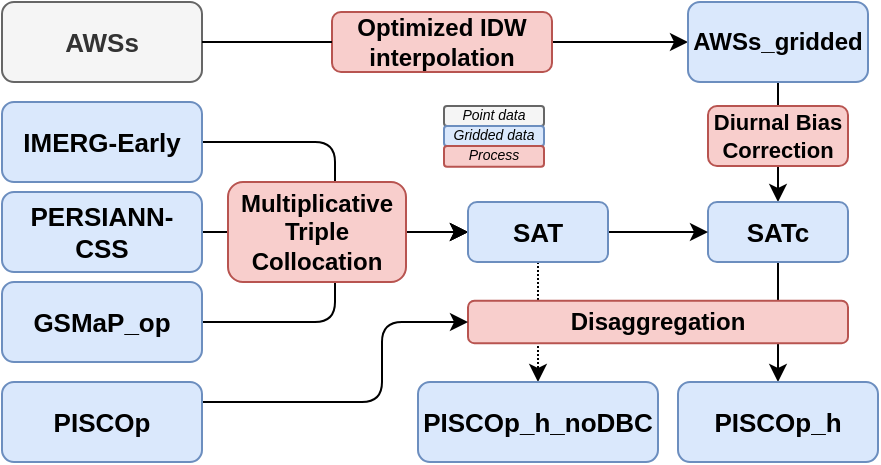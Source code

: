 <mxfile version="15.8.6" type="github">
  <diagram id="AUPCx3ZcEh8xyHO7lobR" name="Page-1">
    <mxGraphModel dx="550" dy="183" grid="1" gridSize="10" guides="1" tooltips="1" connect="1" arrows="1" fold="1" page="1" pageScale="1" pageWidth="127" pageHeight="100" math="0" shadow="0">
      <root>
        <mxCell id="0" />
        <mxCell id="1" parent="0" />
        <mxCell id="jQmMu3PM0PKKtOCnxIjw-53" style="edgeStyle=orthogonalEdgeStyle;rounded=0;orthogonalLoop=1;jettySize=auto;html=1;entryX=0.5;entryY=0;entryDx=0;entryDy=0;fontSize=10;" parent="1" source="jQmMu3PM0PKKtOCnxIjw-14" target="jQmMu3PM0PKKtOCnxIjw-12" edge="1">
          <mxGeometry relative="1" as="geometry" />
        </mxCell>
        <mxCell id="jQmMu3PM0PKKtOCnxIjw-52" style="edgeStyle=orthogonalEdgeStyle;rounded=0;orthogonalLoop=1;jettySize=auto;html=1;entryX=0.5;entryY=0;entryDx=0;entryDy=0;fontSize=10;dashed=1;dashPattern=1 1;" parent="1" source="jQmMu3PM0PKKtOCnxIjw-43" target="jQmMu3PM0PKKtOCnxIjw-51" edge="1">
          <mxGeometry relative="1" as="geometry" />
        </mxCell>
        <mxCell id="jQmMu3PM0PKKtOCnxIjw-47" style="edgeStyle=orthogonalEdgeStyle;rounded=1;orthogonalLoop=1;jettySize=auto;html=1;entryX=0;entryY=0.5;entryDx=0;entryDy=0;fontSize=10;" parent="1" source="mQk6gLys1sN5pBC-nITf-14" target="jQmMu3PM0PKKtOCnxIjw-43" edge="1">
          <mxGeometry relative="1" as="geometry" />
        </mxCell>
        <mxCell id="mQk6gLys1sN5pBC-nITf-14" value="IMERG-Early" style="rounded=1;whiteSpace=wrap;html=1;fillColor=#dae8fc;strokeColor=#6c8ebf;fontStyle=1;fontSize=13;" parent="1" vertex="1">
          <mxGeometry x="170" y="285" width="100" height="40" as="geometry" />
        </mxCell>
        <mxCell id="jQmMu3PM0PKKtOCnxIjw-49" style="edgeStyle=orthogonalEdgeStyle;rounded=0;orthogonalLoop=1;jettySize=auto;html=1;entryX=0;entryY=0.5;entryDx=0;entryDy=0;fontSize=10;" parent="1" source="mQk6gLys1sN5pBC-nITf-15" target="jQmMu3PM0PKKtOCnxIjw-43" edge="1">
          <mxGeometry relative="1" as="geometry" />
        </mxCell>
        <mxCell id="mQk6gLys1sN5pBC-nITf-15" value="PERSIANN-CSS" style="rounded=1;whiteSpace=wrap;html=1;fillColor=#dae8fc;strokeColor=#6c8ebf;fontStyle=1;fontSize=13;" parent="1" vertex="1">
          <mxGeometry x="170" y="330" width="100" height="40" as="geometry" />
        </mxCell>
        <mxCell id="jQmMu3PM0PKKtOCnxIjw-62" style="edgeStyle=orthogonalEdgeStyle;rounded=1;orthogonalLoop=1;jettySize=auto;html=1;entryX=0;entryY=0.5;entryDx=0;entryDy=0;fontSize=11;" parent="1" source="mQk6gLys1sN5pBC-nITf-16" target="jQmMu3PM0PKKtOCnxIjw-43" edge="1">
          <mxGeometry relative="1" as="geometry" />
        </mxCell>
        <mxCell id="mQk6gLys1sN5pBC-nITf-16" value="&lt;span&gt;GSMaP_op&lt;/span&gt;" style="rounded=1;whiteSpace=wrap;html=1;fillColor=#dae8fc;strokeColor=#6c8ebf;fontStyle=1;fontSize=13;" parent="1" vertex="1">
          <mxGeometry x="170" y="375" width="100" height="40" as="geometry" />
        </mxCell>
        <mxCell id="mQk6gLys1sN5pBC-nITf-51" style="edgeStyle=orthogonalEdgeStyle;rounded=0;orthogonalLoop=1;jettySize=auto;html=1;entryX=0;entryY=0.5;entryDx=0;entryDy=0;fontSize=11;startArrow=none;" parent="1" source="mQk6gLys1sN5pBC-nITf-30" target="mQk6gLys1sN5pBC-nITf-31" edge="1">
          <mxGeometry relative="1" as="geometry" />
        </mxCell>
        <mxCell id="mQk6gLys1sN5pBC-nITf-29" value="AWSs" style="rounded=1;whiteSpace=wrap;html=1;fillColor=#f5f5f5;fontColor=#333333;strokeColor=#666666;fontStyle=1;fontSize=13;" parent="1" vertex="1">
          <mxGeometry x="170" y="235" width="100" height="40" as="geometry" />
        </mxCell>
        <mxCell id="jQmMu3PM0PKKtOCnxIjw-29" style="edgeStyle=orthogonalEdgeStyle;rounded=0;orthogonalLoop=1;jettySize=auto;html=1;fontSize=10;" parent="1" source="mQk6gLys1sN5pBC-nITf-31" target="jQmMu3PM0PKKtOCnxIjw-14" edge="1">
          <mxGeometry relative="1" as="geometry" />
        </mxCell>
        <mxCell id="mQk6gLys1sN5pBC-nITf-31" value="AWSs_gridded" style="rounded=1;whiteSpace=wrap;html=1;fillColor=#dae8fc;strokeColor=#6c8ebf;fontStyle=1" parent="1" vertex="1">
          <mxGeometry x="513" y="235" width="90" height="40" as="geometry" />
        </mxCell>
        <mxCell id="mQk6gLys1sN5pBC-nITf-39" value="Disaggregation" style="text;html=1;align=center;verticalAlign=middle;whiteSpace=wrap;rounded=1;fillColor=#f8cecc;strokeColor=#b85450;fontStyle=1;fontSize=12;" parent="1" vertex="1">
          <mxGeometry x="403" y="384.38" width="190" height="21.25" as="geometry" />
        </mxCell>
        <mxCell id="mQk6gLys1sN5pBC-nITf-30" value="Optimized IDW&lt;br style=&quot;font-size: 12px;&quot;&gt;interpolation" style="text;html=1;align=center;verticalAlign=middle;whiteSpace=wrap;rounded=1;fillColor=#f8cecc;strokeColor=#b85450;fontStyle=1;fontSize=12;" parent="1" vertex="1">
          <mxGeometry x="335" y="240" width="110" height="30" as="geometry" />
        </mxCell>
        <mxCell id="jQmMu3PM0PKKtOCnxIjw-8" value="" style="edgeStyle=orthogonalEdgeStyle;rounded=0;orthogonalLoop=1;jettySize=auto;html=1;entryX=0;entryY=0.5;entryDx=0;entryDy=0;fontSize=11;endArrow=none;" parent="1" source="mQk6gLys1sN5pBC-nITf-29" target="mQk6gLys1sN5pBC-nITf-30" edge="1">
          <mxGeometry relative="1" as="geometry">
            <mxPoint x="270" y="255" as="sourcePoint" />
            <mxPoint x="490" y="255" as="targetPoint" />
          </mxGeometry>
        </mxCell>
        <mxCell id="jQmMu3PM0PKKtOCnxIjw-12" value="&lt;font style=&quot;font-size: 13px;&quot;&gt;PISCOp_h&lt;/font&gt;" style="rounded=1;whiteSpace=wrap;html=1;fillColor=#dae8fc;strokeColor=#6c8ebf;fontStyle=1;fontSize=13;" parent="1" vertex="1">
          <mxGeometry x="508" y="425" width="100" height="40" as="geometry" />
        </mxCell>
        <mxCell id="jQmMu3PM0PKKtOCnxIjw-39" style="edgeStyle=orthogonalEdgeStyle;rounded=1;orthogonalLoop=1;jettySize=auto;html=1;entryX=0;entryY=0.5;entryDx=0;entryDy=0;fontSize=10;" parent="1" source="jQmMu3PM0PKKtOCnxIjw-13" target="mQk6gLys1sN5pBC-nITf-39" edge="1">
          <mxGeometry relative="1" as="geometry">
            <Array as="points">
              <mxPoint x="360" y="435" />
              <mxPoint x="360" y="395" />
            </Array>
          </mxGeometry>
        </mxCell>
        <mxCell id="jQmMu3PM0PKKtOCnxIjw-13" value="PISCOp" style="rounded=1;whiteSpace=wrap;html=1;fillColor=#dae8fc;strokeColor=#6c8ebf;fontStyle=1;fontSize=13;" parent="1" vertex="1">
          <mxGeometry x="170" y="425" width="100" height="40" as="geometry" />
        </mxCell>
        <mxCell id="jQmMu3PM0PKKtOCnxIjw-14" value="SATc" style="rounded=1;whiteSpace=wrap;html=1;fillColor=#dae8fc;strokeColor=#6c8ebf;fontStyle=1;fontSize=13;" parent="1" vertex="1">
          <mxGeometry x="523" y="335" width="70" height="30" as="geometry" />
        </mxCell>
        <mxCell id="mQk6gLys1sN5pBC-nITf-37" value="Diurnal Bias Correction" style="text;html=1;align=center;verticalAlign=middle;whiteSpace=wrap;rounded=1;fillColor=#f8cecc;strokeColor=#b85450;fontStyle=1;fontSize=11;" parent="1" vertex="1">
          <mxGeometry x="523" y="287" width="70" height="30" as="geometry" />
        </mxCell>
        <mxCell id="jQmMu3PM0PKKtOCnxIjw-63" style="edgeStyle=orthogonalEdgeStyle;rounded=1;orthogonalLoop=1;jettySize=auto;html=1;entryX=0;entryY=0.5;entryDx=0;entryDy=0;fontSize=11;" parent="1" source="jQmMu3PM0PKKtOCnxIjw-43" target="jQmMu3PM0PKKtOCnxIjw-14" edge="1">
          <mxGeometry relative="1" as="geometry" />
        </mxCell>
        <mxCell id="jQmMu3PM0PKKtOCnxIjw-43" value="SAT" style="rounded=1;whiteSpace=wrap;html=1;fillColor=#dae8fc;strokeColor=#6c8ebf;fontStyle=1;fontSize=13;" parent="1" vertex="1">
          <mxGeometry x="403" y="335" width="70" height="30" as="geometry" />
        </mxCell>
        <mxCell id="jQmMu3PM0PKKtOCnxIjw-51" value="PISCOp_h_noDBC" style="rounded=1;whiteSpace=wrap;html=1;fillColor=#dae8fc;strokeColor=#6c8ebf;fontStyle=1;fontSize=13;" parent="1" vertex="1">
          <mxGeometry x="378" y="425" width="120" height="40" as="geometry" />
        </mxCell>
        <mxCell id="mQk6gLys1sN5pBC-nITf-21" value="Multiplicative Triple&lt;br&gt;Collocation" style="text;html=1;align=center;verticalAlign=middle;whiteSpace=wrap;rounded=1;fillColor=#f8cecc;strokeColor=#b85450;fontStyle=1;fontSize=12;" parent="1" vertex="1">
          <mxGeometry x="283" y="325" width="89" height="50" as="geometry" />
        </mxCell>
        <mxCell id="jQmMu3PM0PKKtOCnxIjw-59" value="" style="group;fontSize=7;" parent="1" vertex="1" connectable="0">
          <mxGeometry x="391" y="287" width="100" height="30.41" as="geometry" />
        </mxCell>
        <mxCell id="mQk6gLys1sN5pBC-nITf-45" value="Point data" style="rounded=1;whiteSpace=wrap;html=1;fontSize=7;fillColor=#f5f5f5;strokeColor=#666666;fontStyle=2;fontColor=#030303;" parent="jQmMu3PM0PKKtOCnxIjw-59" vertex="1">
          <mxGeometry width="50" height="10" as="geometry" />
        </mxCell>
        <mxCell id="mQk6gLys1sN5pBC-nITf-46" value="Gridded data" style="rounded=1;whiteSpace=wrap;html=1;fontSize=7;fillColor=#dae8fc;strokeColor=#6c8ebf;fontStyle=2;fontColor=#030303;" parent="jQmMu3PM0PKKtOCnxIjw-59" vertex="1">
          <mxGeometry y="10" width="50" height="10" as="geometry" />
        </mxCell>
        <mxCell id="mQk6gLys1sN5pBC-nITf-47" value="Process" style="rounded=1;whiteSpace=wrap;html=1;fontSize=7;fillColor=#f8cecc;strokeColor=#b85450;fontStyle=2;" parent="jQmMu3PM0PKKtOCnxIjw-59" vertex="1">
          <mxGeometry y="20" width="50" height="10.41" as="geometry" />
        </mxCell>
      </root>
    </mxGraphModel>
  </diagram>
</mxfile>
